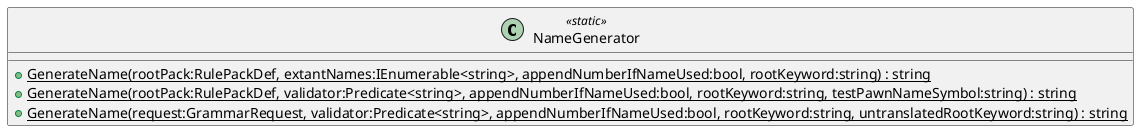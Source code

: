 @startuml
class NameGenerator <<static>> {
    + {static} GenerateName(rootPack:RulePackDef, extantNames:IEnumerable<string>, appendNumberIfNameUsed:bool, rootKeyword:string) : string
    + {static} GenerateName(rootPack:RulePackDef, validator:Predicate<string>, appendNumberIfNameUsed:bool, rootKeyword:string, testPawnNameSymbol:string) : string
    + {static} GenerateName(request:GrammarRequest, validator:Predicate<string>, appendNumberIfNameUsed:bool, rootKeyword:string, untranslatedRootKeyword:string) : string
}
@enduml

